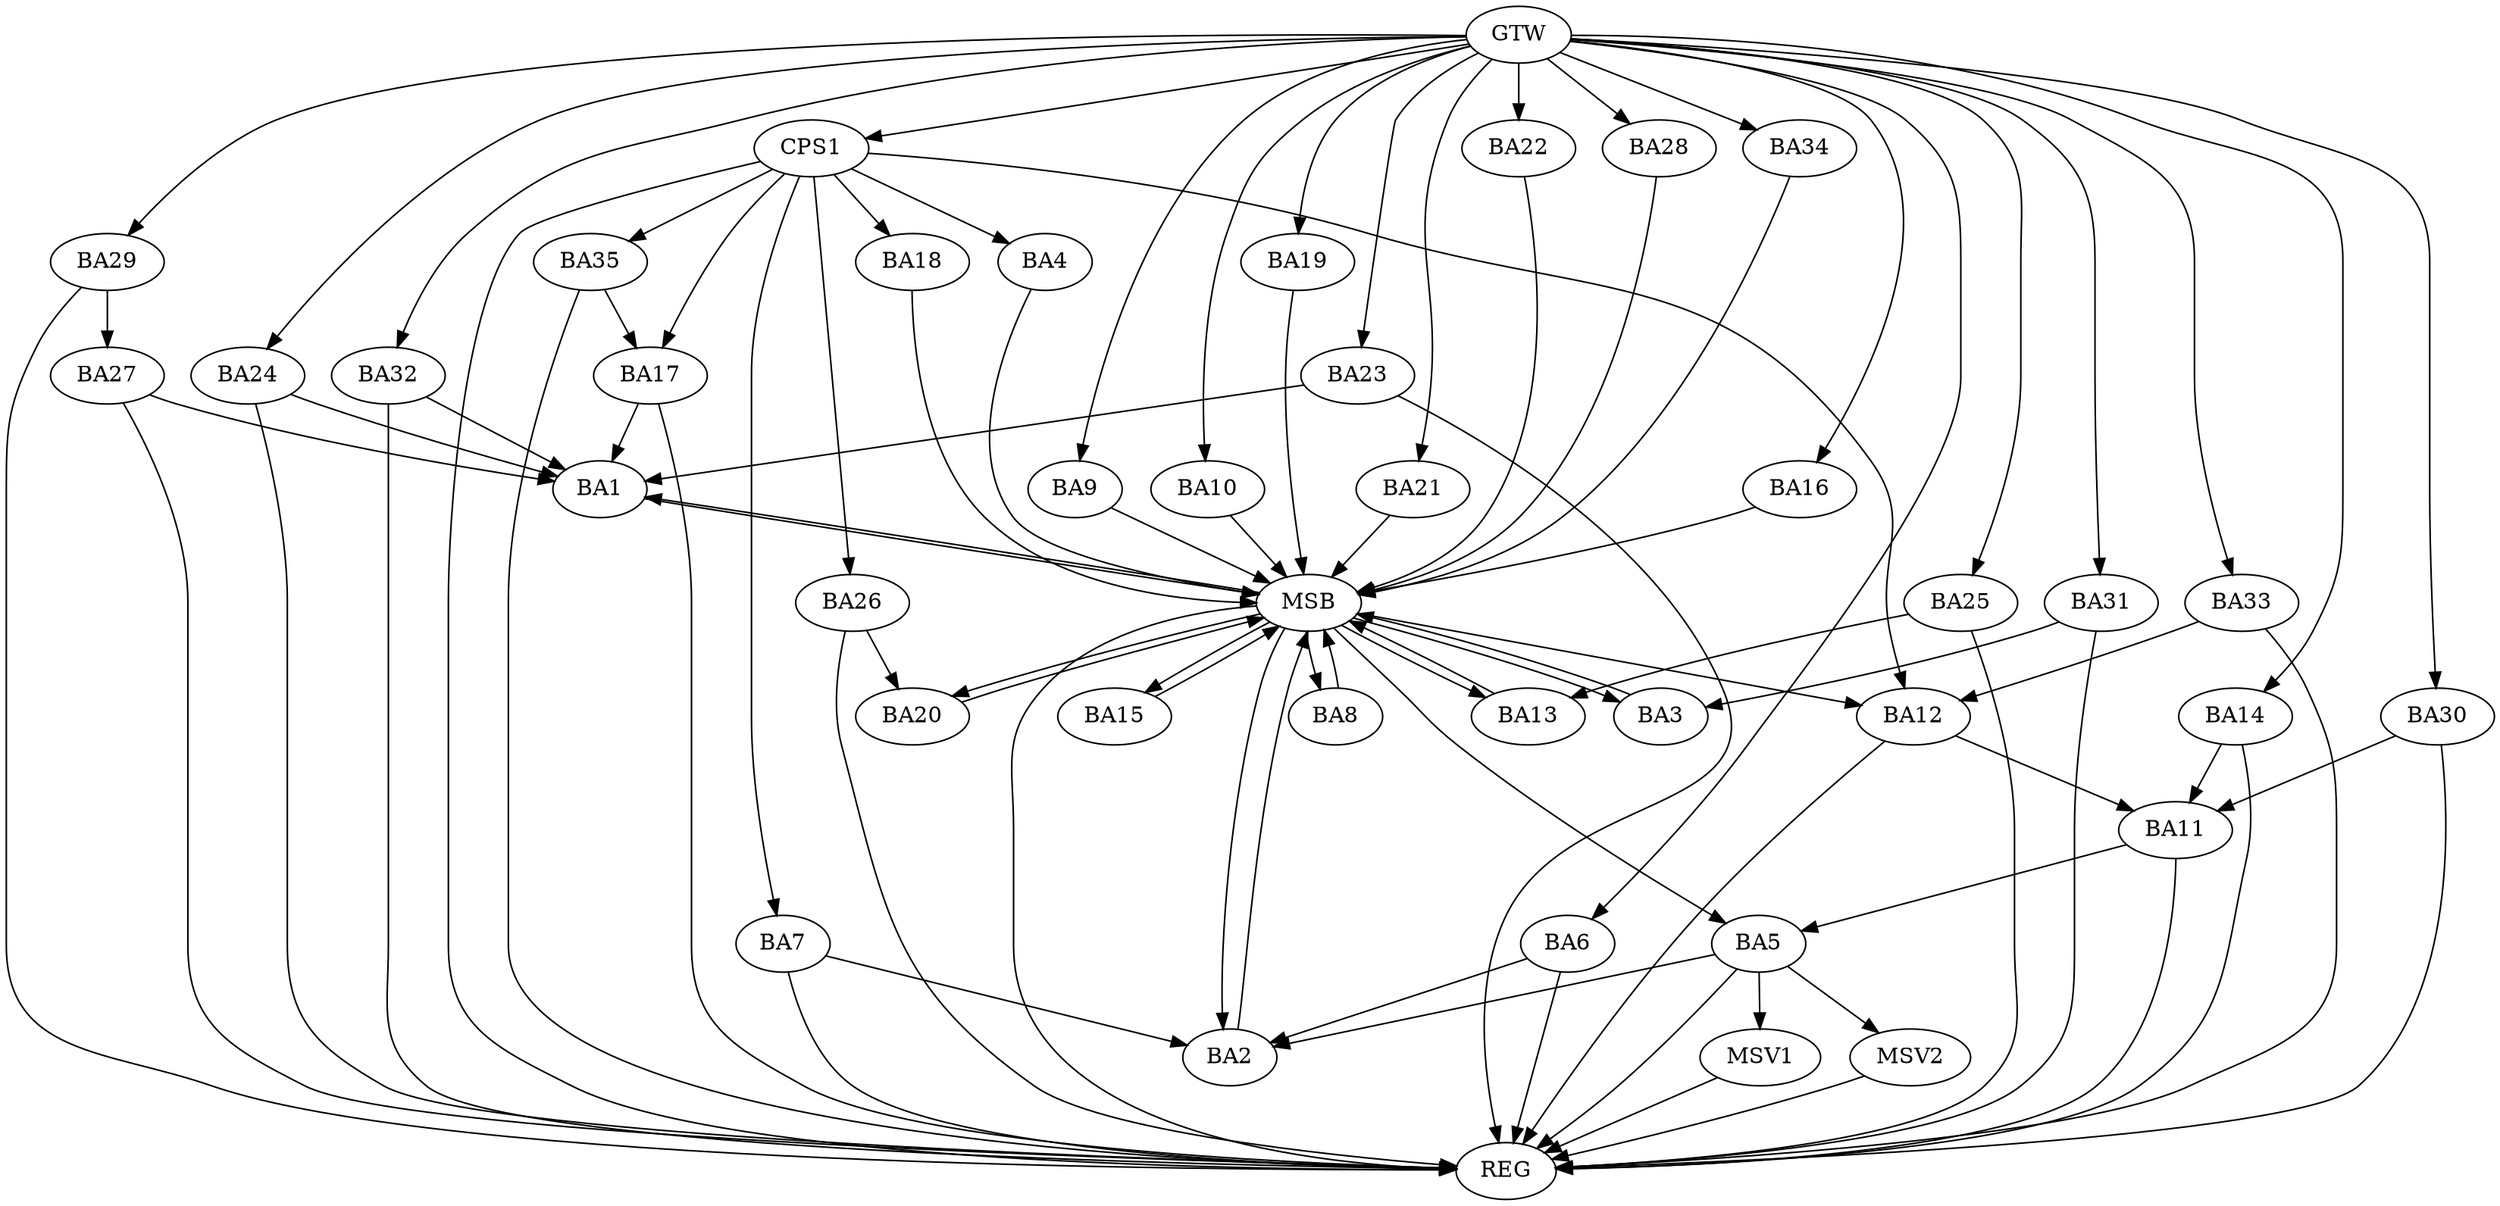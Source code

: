 strict digraph G {
  BA1 [ label="BA1" ];
  BA2 [ label="BA2" ];
  BA3 [ label="BA3" ];
  BA4 [ label="BA4" ];
  BA5 [ label="BA5" ];
  BA6 [ label="BA6" ];
  BA7 [ label="BA7" ];
  BA8 [ label="BA8" ];
  BA9 [ label="BA9" ];
  BA10 [ label="BA10" ];
  BA11 [ label="BA11" ];
  BA12 [ label="BA12" ];
  BA13 [ label="BA13" ];
  BA14 [ label="BA14" ];
  BA15 [ label="BA15" ];
  BA16 [ label="BA16" ];
  BA17 [ label="BA17" ];
  BA18 [ label="BA18" ];
  BA19 [ label="BA19" ];
  BA20 [ label="BA20" ];
  BA21 [ label="BA21" ];
  BA22 [ label="BA22" ];
  BA23 [ label="BA23" ];
  BA24 [ label="BA24" ];
  BA25 [ label="BA25" ];
  BA26 [ label="BA26" ];
  BA27 [ label="BA27" ];
  BA28 [ label="BA28" ];
  BA29 [ label="BA29" ];
  BA30 [ label="BA30" ];
  BA31 [ label="BA31" ];
  BA32 [ label="BA32" ];
  BA33 [ label="BA33" ];
  BA34 [ label="BA34" ];
  BA35 [ label="BA35" ];
  CPS1 [ label="CPS1" ];
  GTW [ label="GTW" ];
  REG [ label="REG" ];
  MSB [ label="MSB" ];
  MSV1 [ label="MSV1" ];
  MSV2 [ label="MSV2" ];
  BA5 -> BA2;
  BA6 -> BA2;
  BA7 -> BA2;
  BA11 -> BA5;
  BA12 -> BA11;
  BA14 -> BA11;
  BA17 -> BA1;
  BA23 -> BA1;
  BA24 -> BA1;
  BA25 -> BA13;
  BA26 -> BA20;
  BA27 -> BA1;
  BA29 -> BA27;
  BA30 -> BA11;
  BA31 -> BA3;
  BA32 -> BA1;
  BA33 -> BA12;
  BA35 -> BA17;
  CPS1 -> BA4;
  CPS1 -> BA12;
  CPS1 -> BA7;
  CPS1 -> BA17;
  CPS1 -> BA26;
  CPS1 -> BA35;
  CPS1 -> BA18;
  GTW -> BA6;
  GTW -> BA9;
  GTW -> BA10;
  GTW -> BA14;
  GTW -> BA16;
  GTW -> BA19;
  GTW -> BA21;
  GTW -> BA22;
  GTW -> BA23;
  GTW -> BA24;
  GTW -> BA25;
  GTW -> BA28;
  GTW -> BA29;
  GTW -> BA30;
  GTW -> BA31;
  GTW -> BA32;
  GTW -> BA33;
  GTW -> BA34;
  GTW -> CPS1;
  BA5 -> REG;
  BA6 -> REG;
  BA7 -> REG;
  BA11 -> REG;
  BA12 -> REG;
  BA14 -> REG;
  BA17 -> REG;
  BA23 -> REG;
  BA24 -> REG;
  BA25 -> REG;
  BA26 -> REG;
  BA27 -> REG;
  BA29 -> REG;
  BA30 -> REG;
  BA31 -> REG;
  BA32 -> REG;
  BA33 -> REG;
  BA35 -> REG;
  CPS1 -> REG;
  BA1 -> MSB;
  MSB -> BA2;
  MSB -> REG;
  BA2 -> MSB;
  MSB -> BA1;
  BA3 -> MSB;
  BA4 -> MSB;
  BA8 -> MSB;
  MSB -> BA3;
  BA9 -> MSB;
  MSB -> BA8;
  BA10 -> MSB;
  BA13 -> MSB;
  BA15 -> MSB;
  MSB -> BA5;
  BA16 -> MSB;
  MSB -> BA13;
  BA18 -> MSB;
  BA19 -> MSB;
  BA20 -> MSB;
  MSB -> BA12;
  BA21 -> MSB;
  BA22 -> MSB;
  BA28 -> MSB;
  MSB -> BA20;
  BA34 -> MSB;
  MSB -> BA15;
  BA5 -> MSV1;
  MSV1 -> REG;
  BA5 -> MSV2;
  MSV2 -> REG;
}
